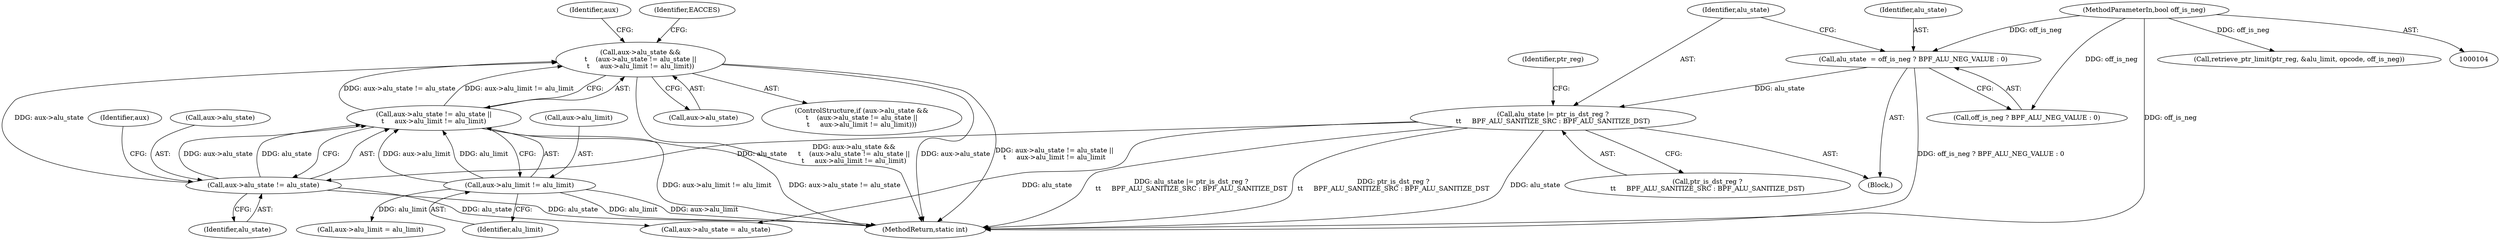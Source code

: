 digraph "1_linux_d3bd7413e0ca40b60cf60d4003246d067cafdeda_0@del" {
"1000179" [label="(Call,aux->alu_state &&\n\t    (aux->alu_state != alu_state ||\n\t     aux->alu_limit != alu_limit))"];
"1000184" [label="(Call,aux->alu_state != alu_state)"];
"1000163" [label="(Call,alu_state |= ptr_is_dst_reg ?\n\t\t     BPF_ALU_SANITIZE_SRC : BPF_ALU_SANITIZE_DST)"];
"1000157" [label="(Call,alu_state  = off_is_neg ? BPF_ALU_NEG_VALUE : 0)"];
"1000109" [label="(MethodParameterIn,bool off_is_neg)"];
"1000183" [label="(Call,aux->alu_state != alu_state ||\n\t     aux->alu_limit != alu_limit)"];
"1000189" [label="(Call,aux->alu_limit != alu_limit)"];
"1000248" [label="(MethodReturn,static int)"];
"1000110" [label="(Block,)"];
"1000193" [label="(Identifier,alu_limit)"];
"1000109" [label="(MethodParameterIn,bool off_is_neg)"];
"1000190" [label="(Call,aux->alu_limit)"];
"1000183" [label="(Call,aux->alu_state != alu_state ||\n\t     aux->alu_limit != alu_limit)"];
"1000163" [label="(Call,alu_state |= ptr_is_dst_reg ?\n\t\t     BPF_ALU_SANITIZE_SRC : BPF_ALU_SANITIZE_DST)"];
"1000165" [label="(Call,ptr_is_dst_reg ?\n\t\t     BPF_ALU_SANITIZE_SRC : BPF_ALU_SANITIZE_DST)"];
"1000170" [label="(Call,retrieve_ptr_limit(ptr_reg, &alu_limit, opcode, off_is_neg))"];
"1000202" [label="(Call,aux->alu_limit = alu_limit)"];
"1000191" [label="(Identifier,aux)"];
"1000189" [label="(Call,aux->alu_limit != alu_limit)"];
"1000199" [label="(Identifier,aux)"];
"1000196" [label="(Identifier,EACCES)"];
"1000171" [label="(Identifier,ptr_reg)"];
"1000164" [label="(Identifier,alu_state)"];
"1000184" [label="(Call,aux->alu_state != alu_state)"];
"1000188" [label="(Identifier,alu_state)"];
"1000180" [label="(Call,aux->alu_state)"];
"1000197" [label="(Call,aux->alu_state = alu_state)"];
"1000159" [label="(Call,off_is_neg ? BPF_ALU_NEG_VALUE : 0)"];
"1000179" [label="(Call,aux->alu_state &&\n\t    (aux->alu_state != alu_state ||\n\t     aux->alu_limit != alu_limit))"];
"1000157" [label="(Call,alu_state  = off_is_neg ? BPF_ALU_NEG_VALUE : 0)"];
"1000158" [label="(Identifier,alu_state)"];
"1000185" [label="(Call,aux->alu_state)"];
"1000178" [label="(ControlStructure,if (aux->alu_state &&\n\t    (aux->alu_state != alu_state ||\n\t     aux->alu_limit != alu_limit)))"];
"1000179" -> "1000178"  [label="AST: "];
"1000179" -> "1000180"  [label="CFG: "];
"1000179" -> "1000183"  [label="CFG: "];
"1000180" -> "1000179"  [label="AST: "];
"1000183" -> "1000179"  [label="AST: "];
"1000196" -> "1000179"  [label="CFG: "];
"1000199" -> "1000179"  [label="CFG: "];
"1000179" -> "1000248"  [label="DDG: aux->alu_state &&\n\t    (aux->alu_state != alu_state ||\n\t     aux->alu_limit != alu_limit)"];
"1000179" -> "1000248"  [label="DDG: aux->alu_state"];
"1000179" -> "1000248"  [label="DDG: aux->alu_state != alu_state ||\n\t     aux->alu_limit != alu_limit"];
"1000184" -> "1000179"  [label="DDG: aux->alu_state"];
"1000183" -> "1000179"  [label="DDG: aux->alu_state != alu_state"];
"1000183" -> "1000179"  [label="DDG: aux->alu_limit != alu_limit"];
"1000184" -> "1000183"  [label="AST: "];
"1000184" -> "1000188"  [label="CFG: "];
"1000185" -> "1000184"  [label="AST: "];
"1000188" -> "1000184"  [label="AST: "];
"1000191" -> "1000184"  [label="CFG: "];
"1000183" -> "1000184"  [label="CFG: "];
"1000184" -> "1000248"  [label="DDG: alu_state"];
"1000184" -> "1000183"  [label="DDG: aux->alu_state"];
"1000184" -> "1000183"  [label="DDG: alu_state"];
"1000163" -> "1000184"  [label="DDG: alu_state"];
"1000184" -> "1000197"  [label="DDG: alu_state"];
"1000163" -> "1000110"  [label="AST: "];
"1000163" -> "1000165"  [label="CFG: "];
"1000164" -> "1000163"  [label="AST: "];
"1000165" -> "1000163"  [label="AST: "];
"1000171" -> "1000163"  [label="CFG: "];
"1000163" -> "1000248"  [label="DDG: alu_state"];
"1000163" -> "1000248"  [label="DDG: alu_state |= ptr_is_dst_reg ?\n\t\t     BPF_ALU_SANITIZE_SRC : BPF_ALU_SANITIZE_DST"];
"1000163" -> "1000248"  [label="DDG: ptr_is_dst_reg ?\n\t\t     BPF_ALU_SANITIZE_SRC : BPF_ALU_SANITIZE_DST"];
"1000157" -> "1000163"  [label="DDG: alu_state"];
"1000163" -> "1000197"  [label="DDG: alu_state"];
"1000157" -> "1000110"  [label="AST: "];
"1000157" -> "1000159"  [label="CFG: "];
"1000158" -> "1000157"  [label="AST: "];
"1000159" -> "1000157"  [label="AST: "];
"1000164" -> "1000157"  [label="CFG: "];
"1000157" -> "1000248"  [label="DDG: off_is_neg ? BPF_ALU_NEG_VALUE : 0"];
"1000109" -> "1000157"  [label="DDG: off_is_neg"];
"1000109" -> "1000104"  [label="AST: "];
"1000109" -> "1000248"  [label="DDG: off_is_neg"];
"1000109" -> "1000159"  [label="DDG: off_is_neg"];
"1000109" -> "1000170"  [label="DDG: off_is_neg"];
"1000183" -> "1000189"  [label="CFG: "];
"1000189" -> "1000183"  [label="AST: "];
"1000183" -> "1000248"  [label="DDG: aux->alu_limit != alu_limit"];
"1000183" -> "1000248"  [label="DDG: aux->alu_state != alu_state"];
"1000189" -> "1000183"  [label="DDG: aux->alu_limit"];
"1000189" -> "1000183"  [label="DDG: alu_limit"];
"1000189" -> "1000193"  [label="CFG: "];
"1000190" -> "1000189"  [label="AST: "];
"1000193" -> "1000189"  [label="AST: "];
"1000189" -> "1000248"  [label="DDG: aux->alu_limit"];
"1000189" -> "1000248"  [label="DDG: alu_limit"];
"1000189" -> "1000202"  [label="DDG: alu_limit"];
}
